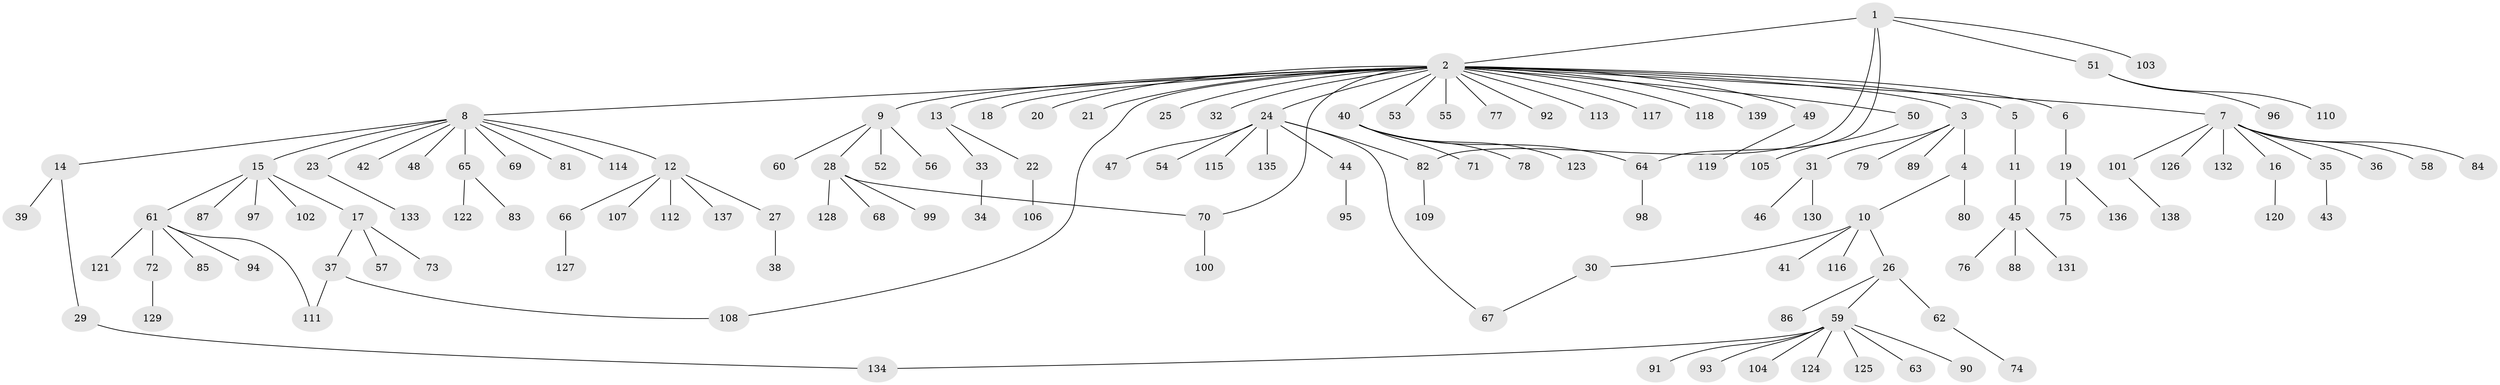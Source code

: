 // Generated by graph-tools (version 1.1) at 2025/49/03/09/25 03:49:57]
// undirected, 139 vertices, 145 edges
graph export_dot {
graph [start="1"]
  node [color=gray90,style=filled];
  1;
  2;
  3;
  4;
  5;
  6;
  7;
  8;
  9;
  10;
  11;
  12;
  13;
  14;
  15;
  16;
  17;
  18;
  19;
  20;
  21;
  22;
  23;
  24;
  25;
  26;
  27;
  28;
  29;
  30;
  31;
  32;
  33;
  34;
  35;
  36;
  37;
  38;
  39;
  40;
  41;
  42;
  43;
  44;
  45;
  46;
  47;
  48;
  49;
  50;
  51;
  52;
  53;
  54;
  55;
  56;
  57;
  58;
  59;
  60;
  61;
  62;
  63;
  64;
  65;
  66;
  67;
  68;
  69;
  70;
  71;
  72;
  73;
  74;
  75;
  76;
  77;
  78;
  79;
  80;
  81;
  82;
  83;
  84;
  85;
  86;
  87;
  88;
  89;
  90;
  91;
  92;
  93;
  94;
  95;
  96;
  97;
  98;
  99;
  100;
  101;
  102;
  103;
  104;
  105;
  106;
  107;
  108;
  109;
  110;
  111;
  112;
  113;
  114;
  115;
  116;
  117;
  118;
  119;
  120;
  121;
  122;
  123;
  124;
  125;
  126;
  127;
  128;
  129;
  130;
  131;
  132;
  133;
  134;
  135;
  136;
  137;
  138;
  139;
  1 -- 2;
  1 -- 51;
  1 -- 64;
  1 -- 82;
  1 -- 103;
  2 -- 3;
  2 -- 5;
  2 -- 6;
  2 -- 7;
  2 -- 8;
  2 -- 9;
  2 -- 13;
  2 -- 18;
  2 -- 20;
  2 -- 21;
  2 -- 24;
  2 -- 25;
  2 -- 32;
  2 -- 40;
  2 -- 49;
  2 -- 50;
  2 -- 53;
  2 -- 55;
  2 -- 70;
  2 -- 77;
  2 -- 92;
  2 -- 108;
  2 -- 113;
  2 -- 117;
  2 -- 118;
  2 -- 139;
  3 -- 4;
  3 -- 31;
  3 -- 79;
  3 -- 89;
  4 -- 10;
  4 -- 80;
  5 -- 11;
  6 -- 19;
  7 -- 16;
  7 -- 35;
  7 -- 36;
  7 -- 58;
  7 -- 84;
  7 -- 101;
  7 -- 126;
  7 -- 132;
  8 -- 12;
  8 -- 14;
  8 -- 15;
  8 -- 23;
  8 -- 42;
  8 -- 48;
  8 -- 65;
  8 -- 69;
  8 -- 81;
  8 -- 114;
  9 -- 28;
  9 -- 52;
  9 -- 56;
  9 -- 60;
  10 -- 26;
  10 -- 30;
  10 -- 41;
  10 -- 116;
  11 -- 45;
  12 -- 27;
  12 -- 66;
  12 -- 107;
  12 -- 112;
  12 -- 137;
  13 -- 22;
  13 -- 33;
  14 -- 29;
  14 -- 39;
  15 -- 17;
  15 -- 61;
  15 -- 87;
  15 -- 97;
  15 -- 102;
  16 -- 120;
  17 -- 37;
  17 -- 57;
  17 -- 73;
  19 -- 75;
  19 -- 136;
  22 -- 106;
  23 -- 133;
  24 -- 44;
  24 -- 47;
  24 -- 54;
  24 -- 67;
  24 -- 82;
  24 -- 115;
  24 -- 135;
  26 -- 59;
  26 -- 62;
  26 -- 86;
  27 -- 38;
  28 -- 68;
  28 -- 70;
  28 -- 99;
  28 -- 128;
  29 -- 134;
  30 -- 67;
  31 -- 46;
  31 -- 130;
  33 -- 34;
  35 -- 43;
  37 -- 108;
  37 -- 111;
  40 -- 64;
  40 -- 71;
  40 -- 78;
  40 -- 123;
  44 -- 95;
  45 -- 76;
  45 -- 88;
  45 -- 131;
  49 -- 119;
  50 -- 105;
  51 -- 96;
  51 -- 110;
  59 -- 63;
  59 -- 90;
  59 -- 91;
  59 -- 93;
  59 -- 104;
  59 -- 124;
  59 -- 125;
  59 -- 134;
  61 -- 72;
  61 -- 85;
  61 -- 94;
  61 -- 111;
  61 -- 121;
  62 -- 74;
  64 -- 98;
  65 -- 83;
  65 -- 122;
  66 -- 127;
  70 -- 100;
  72 -- 129;
  82 -- 109;
  101 -- 138;
}
